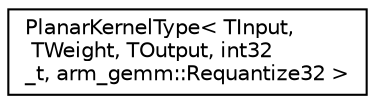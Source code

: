 digraph "Graphical Class Hierarchy"
{
 // LATEX_PDF_SIZE
  edge [fontname="Helvetica",fontsize="10",labelfontname="Helvetica",labelfontsize="10"];
  node [fontname="Helvetica",fontsize="10",shape=record];
  rankdir="LR";
  Node0 [label="PlanarKernelType\< TInput,\l TWeight, TOutput, int32\l_t, arm_gemm::Requantize32 \>",height=0.2,width=0.4,color="black", fillcolor="white", style="filled",URL="$structarm__conv_1_1depthwise_1_1_planar_kernel_type_3_01_t_input_00_01_t_weight_00_01_t_output_074bba6d85fd01387143cc0ca9a1d92fe.xhtml",tooltip=" "];
}
